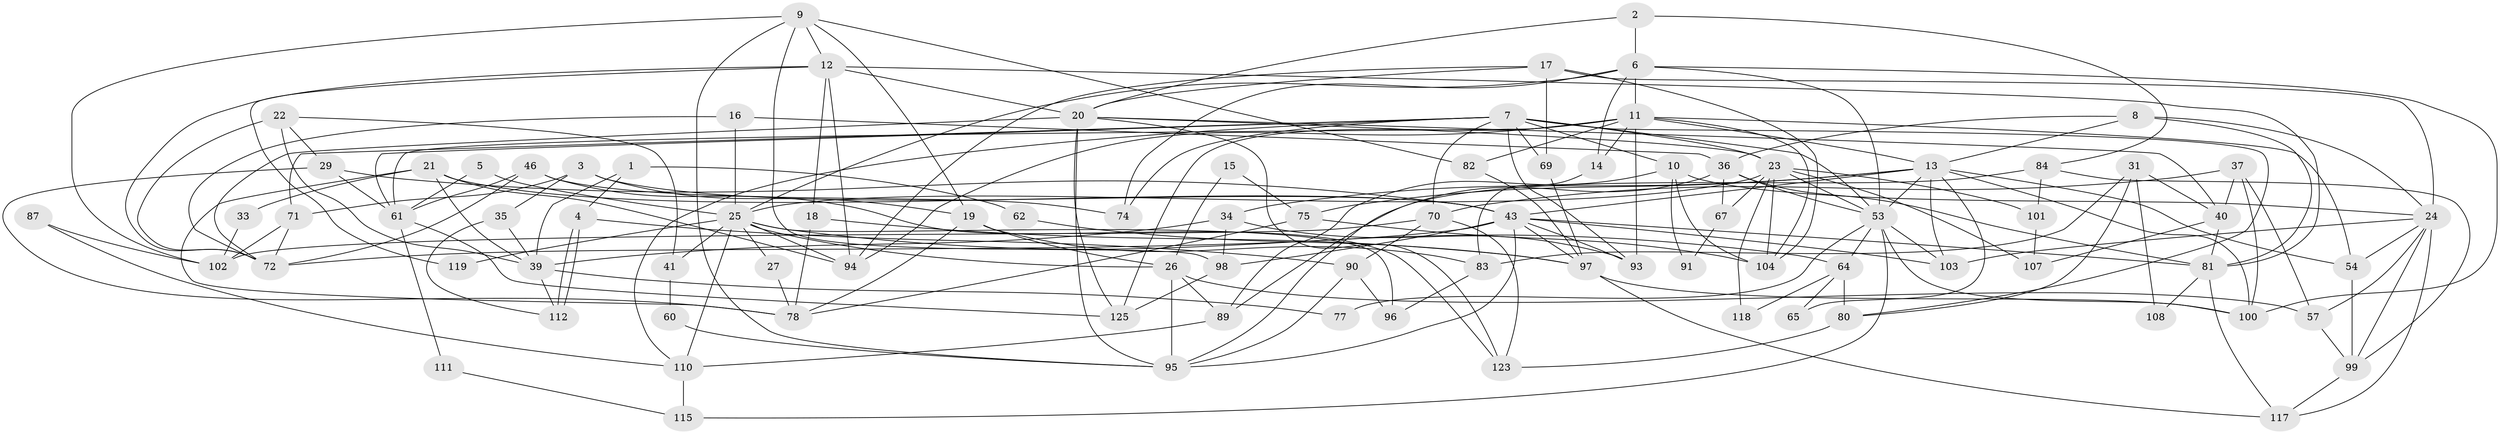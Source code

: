 // original degree distribution, {3: 0.25396825396825395, 4: 0.2857142857142857, 2: 0.12698412698412698, 5: 0.2222222222222222, 7: 0.03968253968253968, 6: 0.06349206349206349, 9: 0.007936507936507936}
// Generated by graph-tools (version 1.1) at 2025/18/03/04/25 18:18:30]
// undirected, 88 vertices, 204 edges
graph export_dot {
graph [start="1"]
  node [color=gray90,style=filled];
  1;
  2;
  3;
  4;
  5;
  6 [super="+68"];
  7 [super="+48"];
  8;
  9 [super="+106"];
  10;
  11 [super="+79+73+105"];
  12 [super="+56"];
  13 [super="+32+52"];
  14;
  15;
  16;
  17;
  18;
  19;
  20 [super="+28+45"];
  21;
  22;
  23 [super="+42"];
  24 [super="+30"];
  25 [super="+59+38+49"];
  26 [super="+44"];
  27;
  29 [super="+85"];
  31;
  33;
  34 [super="+51"];
  35;
  36 [super="+116"];
  37 [super="+66"];
  39 [super="+88"];
  40;
  41;
  43 [super="+50"];
  46;
  53 [super="+121+58"];
  54;
  57;
  60;
  61 [super="+122"];
  62;
  64;
  65;
  67;
  69;
  70;
  71 [super="+113"];
  72 [super="+114"];
  74;
  75;
  77;
  78 [super="+126"];
  80;
  81 [super="+92"];
  82;
  83;
  84;
  87;
  89;
  90;
  91;
  93;
  94;
  95;
  96;
  97;
  98;
  99;
  100;
  101;
  102;
  103;
  104;
  107;
  108;
  110;
  111;
  112;
  115;
  117;
  118;
  119;
  123;
  125;
  1 -- 4;
  1 -- 62;
  1 -- 39;
  2 -- 84;
  2 -- 20;
  2 -- 6;
  3 -- 19;
  3 -- 43;
  3 -- 35;
  3 -- 71;
  4 -- 112;
  4 -- 112;
  4 -- 90;
  5 -- 25;
  5 -- 61;
  6 -- 53;
  6 -- 74;
  6 -- 25;
  6 -- 100;
  6 -- 14;
  6 -- 11 [weight=2];
  7 -- 74;
  7 -- 69;
  7 -- 70;
  7 -- 10;
  7 -- 110;
  7 -- 80;
  7 -- 93 [weight=2];
  7 -- 61;
  7 -- 23;
  7 -- 53;
  7 -- 71;
  8 -- 36;
  8 -- 24;
  8 -- 81;
  8 -- 13;
  9 -- 19;
  9 -- 98;
  9 -- 82;
  9 -- 102;
  9 -- 95;
  9 -- 12;
  10 -- 104;
  10 -- 89;
  10 -- 91;
  10 -- 24;
  11 -- 14;
  11 -- 82;
  11 -- 104;
  11 -- 61;
  11 -- 93;
  11 -- 54 [weight=2];
  11 -- 125;
  11 -- 13;
  11 -- 94;
  12 -- 119;
  12 -- 18;
  12 -- 94;
  12 -- 81;
  12 -- 72;
  12 -- 20;
  13 -- 43;
  13 -- 54;
  13 -- 65;
  13 -- 100;
  13 -- 103;
  13 -- 75;
  13 -- 34;
  13 -- 53;
  14 -- 83;
  15 -- 75;
  15 -- 26;
  16 -- 25;
  16 -- 36;
  16 -- 72;
  17 -- 94;
  17 -- 20;
  17 -- 69;
  17 -- 104;
  17 -- 24;
  18 -- 97;
  18 -- 78;
  19 -- 78;
  19 -- 83;
  19 -- 26;
  20 -- 40;
  20 -- 72;
  20 -- 125;
  20 -- 95;
  20 -- 23;
  20 -- 123;
  21 -- 94;
  21 -- 78;
  21 -- 33;
  21 -- 43;
  21 -- 39;
  22 -- 72;
  22 -- 39;
  22 -- 41;
  22 -- 29;
  23 -- 107 [weight=2];
  23 -- 101;
  23 -- 67;
  23 -- 104;
  23 -- 53;
  23 -- 118;
  23 -- 25;
  24 -- 57;
  24 -- 99;
  24 -- 117;
  24 -- 54;
  24 -- 103;
  25 -- 96;
  25 -- 94;
  25 -- 41;
  25 -- 27;
  25 -- 64;
  25 -- 119 [weight=2];
  25 -- 110;
  25 -- 26;
  26 -- 95;
  26 -- 89;
  26 -- 57;
  27 -- 78;
  29 -- 43;
  29 -- 78;
  29 -- 61;
  31 -- 83;
  31 -- 40;
  31 -- 80;
  31 -- 108;
  33 -- 102;
  34 -- 93;
  34 -- 98;
  34 -- 39;
  35 -- 112;
  35 -- 39;
  36 -- 67 [weight=2];
  36 -- 95;
  36 -- 53;
  36 -- 81;
  37 -- 70;
  37 -- 40;
  37 -- 57;
  37 -- 100;
  39 -- 112;
  39 -- 77;
  40 -- 107;
  40 -- 81;
  41 -- 60;
  43 -- 98;
  43 -- 93;
  43 -- 97;
  43 -- 81;
  43 -- 95;
  43 -- 103;
  43 -- 72;
  46 -- 123;
  46 -- 61;
  46 -- 74;
  46 -- 72;
  53 -- 64;
  53 -- 77;
  53 -- 115;
  53 -- 100;
  53 -- 103;
  54 -- 99;
  57 -- 99;
  60 -- 95;
  61 -- 125;
  61 -- 111;
  62 -- 97;
  64 -- 80;
  64 -- 65;
  64 -- 118;
  67 -- 91;
  69 -- 97;
  70 -- 123;
  70 -- 90;
  70 -- 102;
  71 -- 102;
  71 -- 72;
  75 -- 104;
  75 -- 78;
  80 -- 123;
  81 -- 108;
  81 -- 117;
  82 -- 97;
  83 -- 96;
  84 -- 89;
  84 -- 99;
  84 -- 101;
  87 -- 110;
  87 -- 102;
  89 -- 110;
  90 -- 95;
  90 -- 96;
  97 -- 117;
  97 -- 100;
  98 -- 125;
  99 -- 117;
  101 -- 107;
  110 -- 115;
  111 -- 115;
}
